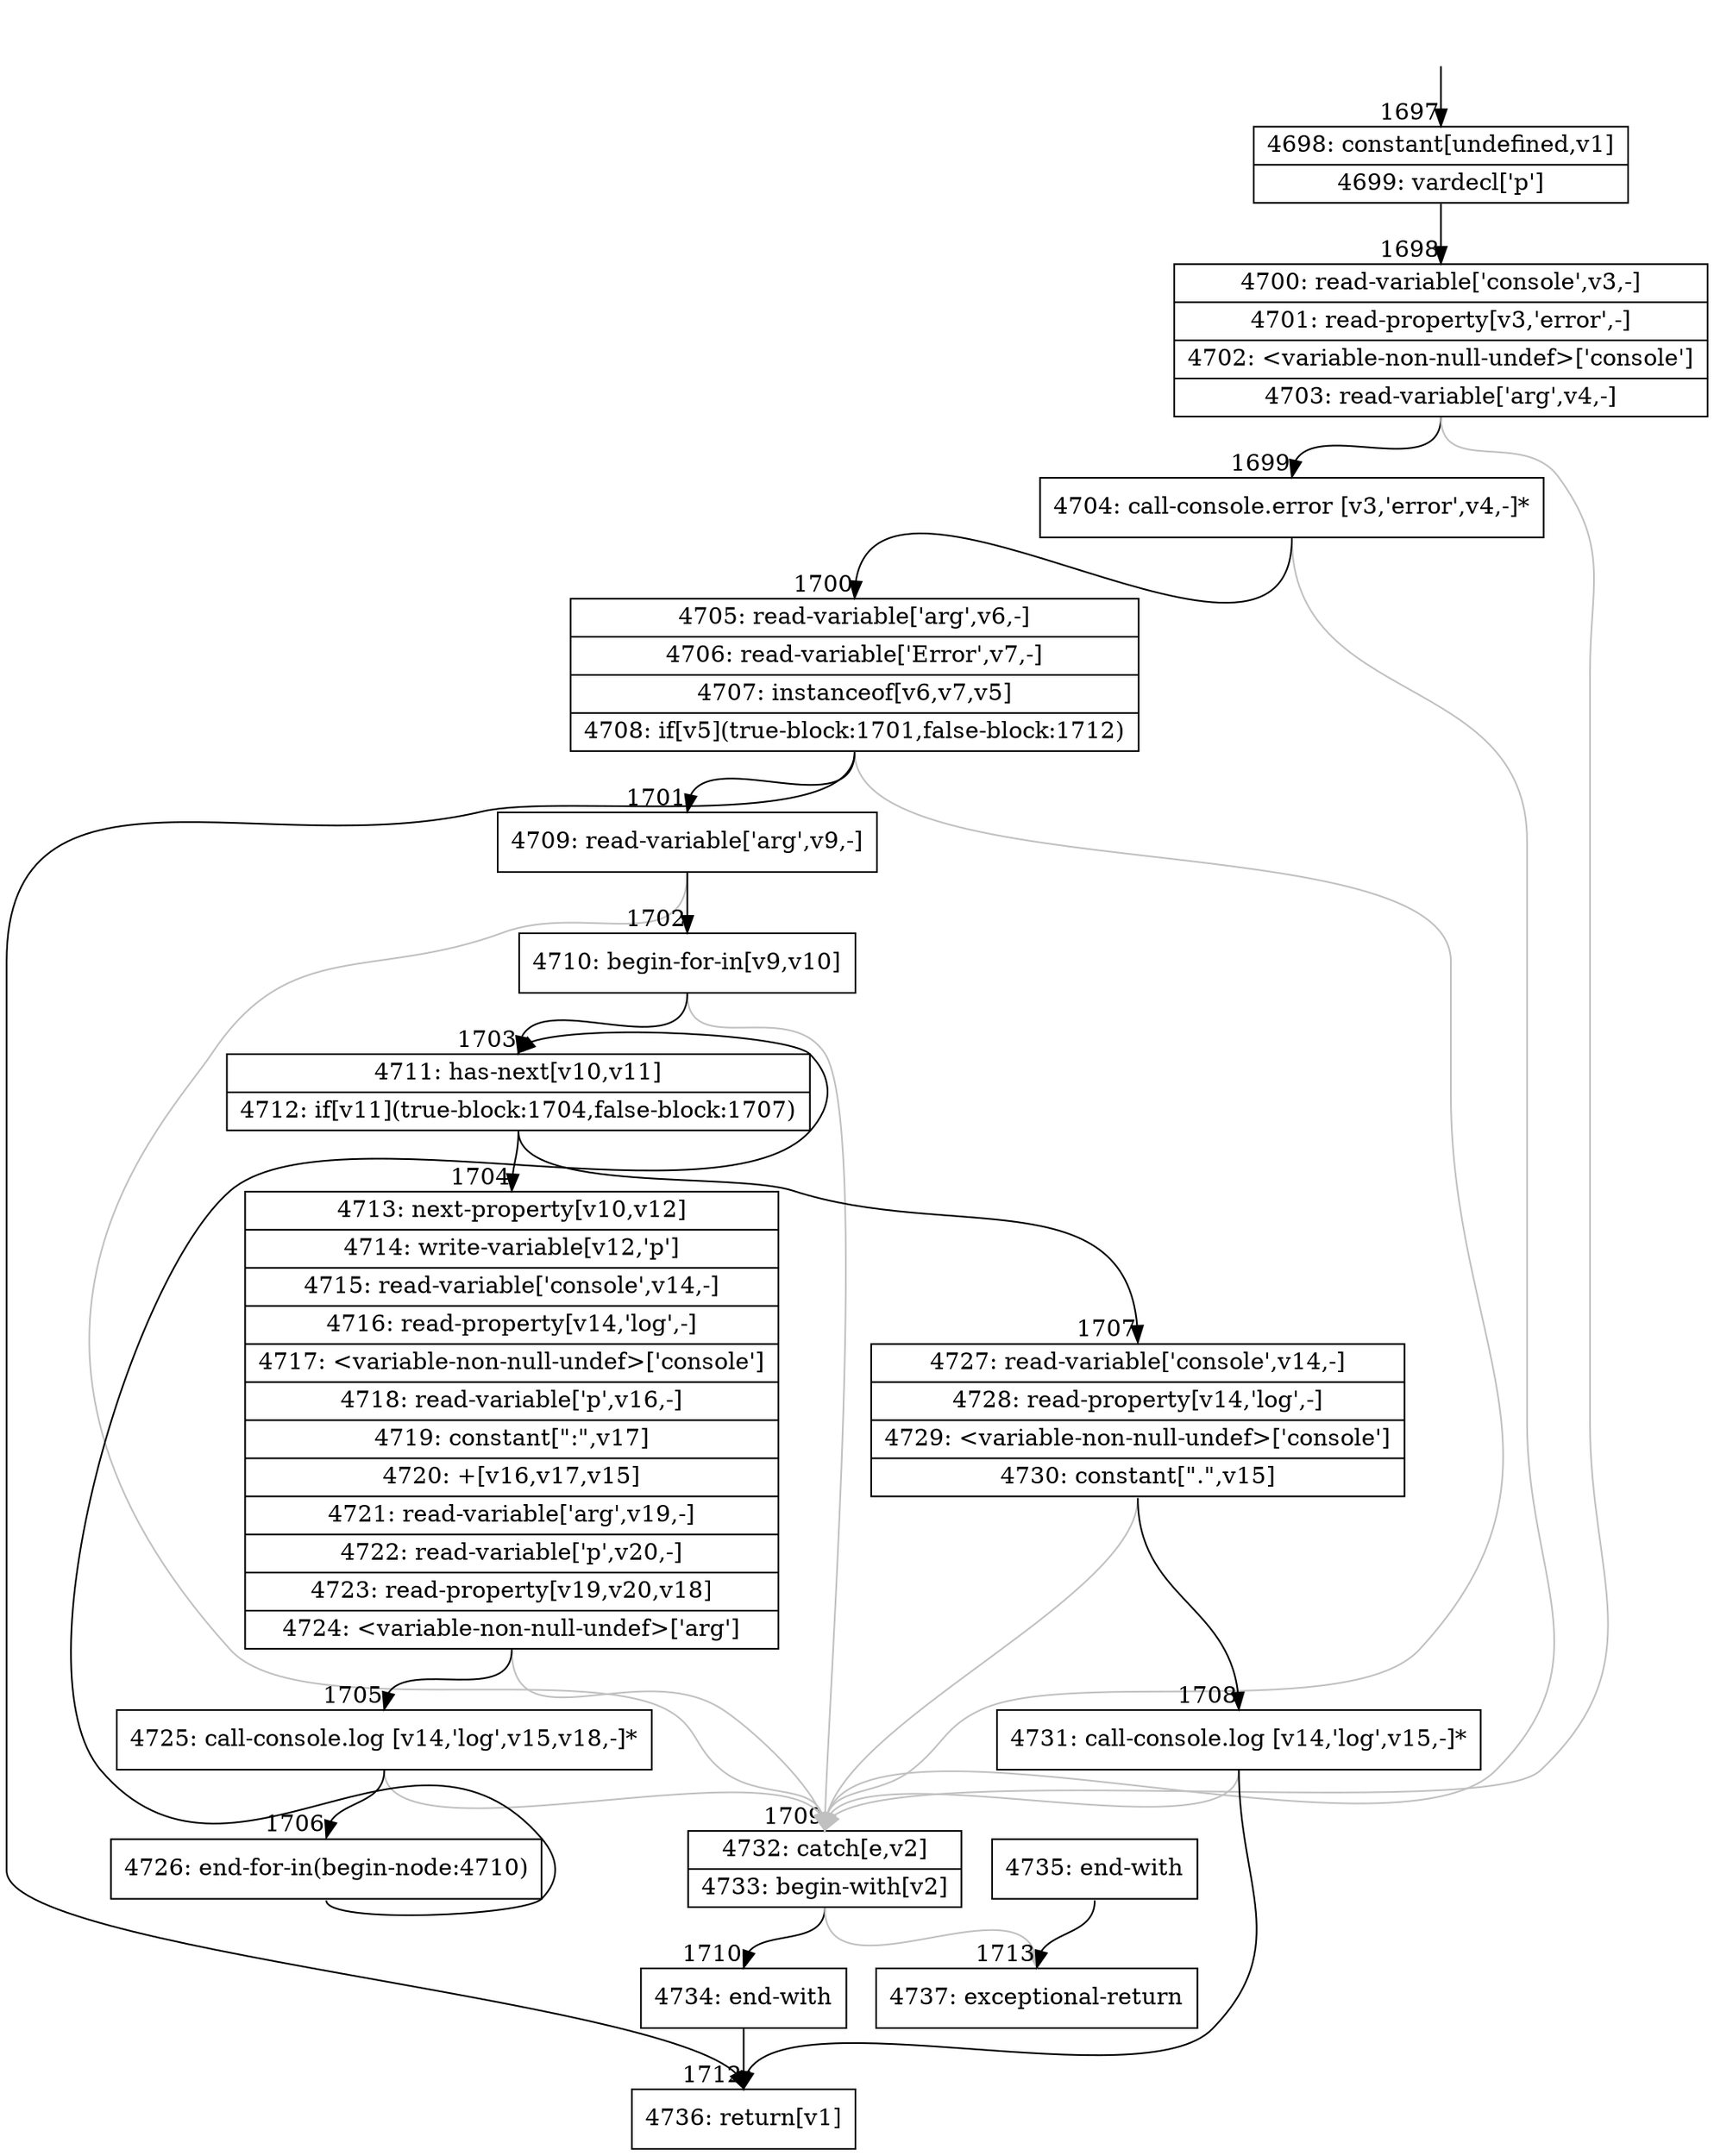 digraph {
rankdir="TD"
BB_entry108[shape=none,label=""];
BB_entry108 -> BB1697 [tailport=s, headport=n, headlabel="    1697"]
BB1697 [shape=record label="{4698: constant[undefined,v1]|4699: vardecl['p']}" ] 
BB1697 -> BB1698 [tailport=s, headport=n, headlabel="      1698"]
BB1698 [shape=record label="{4700: read-variable['console',v3,-]|4701: read-property[v3,'error',-]|4702: \<variable-non-null-undef\>['console']|4703: read-variable['arg',v4,-]}" ] 
BB1698 -> BB1699 [tailport=s, headport=n, headlabel="      1699"]
BB1698 -> BB1709 [tailport=s, headport=n, color=gray, headlabel="      1709"]
BB1699 [shape=record label="{4704: call-console.error [v3,'error',v4,-]*}" ] 
BB1699 -> BB1700 [tailport=s, headport=n, headlabel="      1700"]
BB1699 -> BB1709 [tailport=s, headport=n, color=gray]
BB1700 [shape=record label="{4705: read-variable['arg',v6,-]|4706: read-variable['Error',v7,-]|4707: instanceof[v6,v7,v5]|4708: if[v5](true-block:1701,false-block:1712)}" ] 
BB1700 -> BB1701 [tailport=s, headport=n, headlabel="      1701"]
BB1700 -> BB1712 [tailport=s, headport=n, headlabel="      1712"]
BB1700 -> BB1709 [tailport=s, headport=n, color=gray]
BB1701 [shape=record label="{4709: read-variable['arg',v9,-]}" ] 
BB1701 -> BB1702 [tailport=s, headport=n, headlabel="      1702"]
BB1701 -> BB1709 [tailport=s, headport=n, color=gray]
BB1702 [shape=record label="{4710: begin-for-in[v9,v10]}" ] 
BB1702 -> BB1703 [tailport=s, headport=n, headlabel="      1703"]
BB1702 -> BB1709 [tailport=s, headport=n, color=gray]
BB1703 [shape=record label="{4711: has-next[v10,v11]|4712: if[v11](true-block:1704,false-block:1707)}" ] 
BB1703 -> BB1704 [tailport=s, headport=n, headlabel="      1704"]
BB1703 -> BB1707 [tailport=s, headport=n, headlabel="      1707"]
BB1704 [shape=record label="{4713: next-property[v10,v12]|4714: write-variable[v12,'p']|4715: read-variable['console',v14,-]|4716: read-property[v14,'log',-]|4717: \<variable-non-null-undef\>['console']|4718: read-variable['p',v16,-]|4719: constant[\":\",v17]|4720: +[v16,v17,v15]|4721: read-variable['arg',v19,-]|4722: read-variable['p',v20,-]|4723: read-property[v19,v20,v18]|4724: \<variable-non-null-undef\>['arg']}" ] 
BB1704 -> BB1705 [tailport=s, headport=n, headlabel="      1705"]
BB1704 -> BB1709 [tailport=s, headport=n, color=gray]
BB1705 [shape=record label="{4725: call-console.log [v14,'log',v15,v18,-]*}" ] 
BB1705 -> BB1706 [tailport=s, headport=n, headlabel="      1706"]
BB1705 -> BB1709 [tailport=s, headport=n, color=gray]
BB1706 [shape=record label="{4726: end-for-in(begin-node:4710)}" ] 
BB1706 -> BB1703 [tailport=s, headport=n]
BB1707 [shape=record label="{4727: read-variable['console',v14,-]|4728: read-property[v14,'log',-]|4729: \<variable-non-null-undef\>['console']|4730: constant[\".\",v15]}" ] 
BB1707 -> BB1708 [tailport=s, headport=n, headlabel="      1708"]
BB1707 -> BB1709 [tailport=s, headport=n, color=gray]
BB1708 [shape=record label="{4731: call-console.log [v14,'log',v15,-]*}" ] 
BB1708 -> BB1712 [tailport=s, headport=n]
BB1708 -> BB1709 [tailport=s, headport=n, color=gray]
BB1709 [shape=record label="{4732: catch[e,v2]|4733: begin-with[v2]}" ] 
BB1709 -> BB1710 [tailport=s, headport=n, headlabel="      1710"]
BB1709 -> BB1713 [tailport=s, headport=n, color=gray, headlabel="      1713"]
BB1710 [shape=record label="{4734: end-with}" ] 
BB1710 -> BB1712 [tailport=s, headport=n]
BB1711 [shape=record label="{4735: end-with}" ] 
BB1711 -> BB1713 [tailport=s, headport=n]
BB1712 [shape=record label="{4736: return[v1]}" ] 
BB1713 [shape=record label="{4737: exceptional-return}" ] 
//#$~ 1899
}
